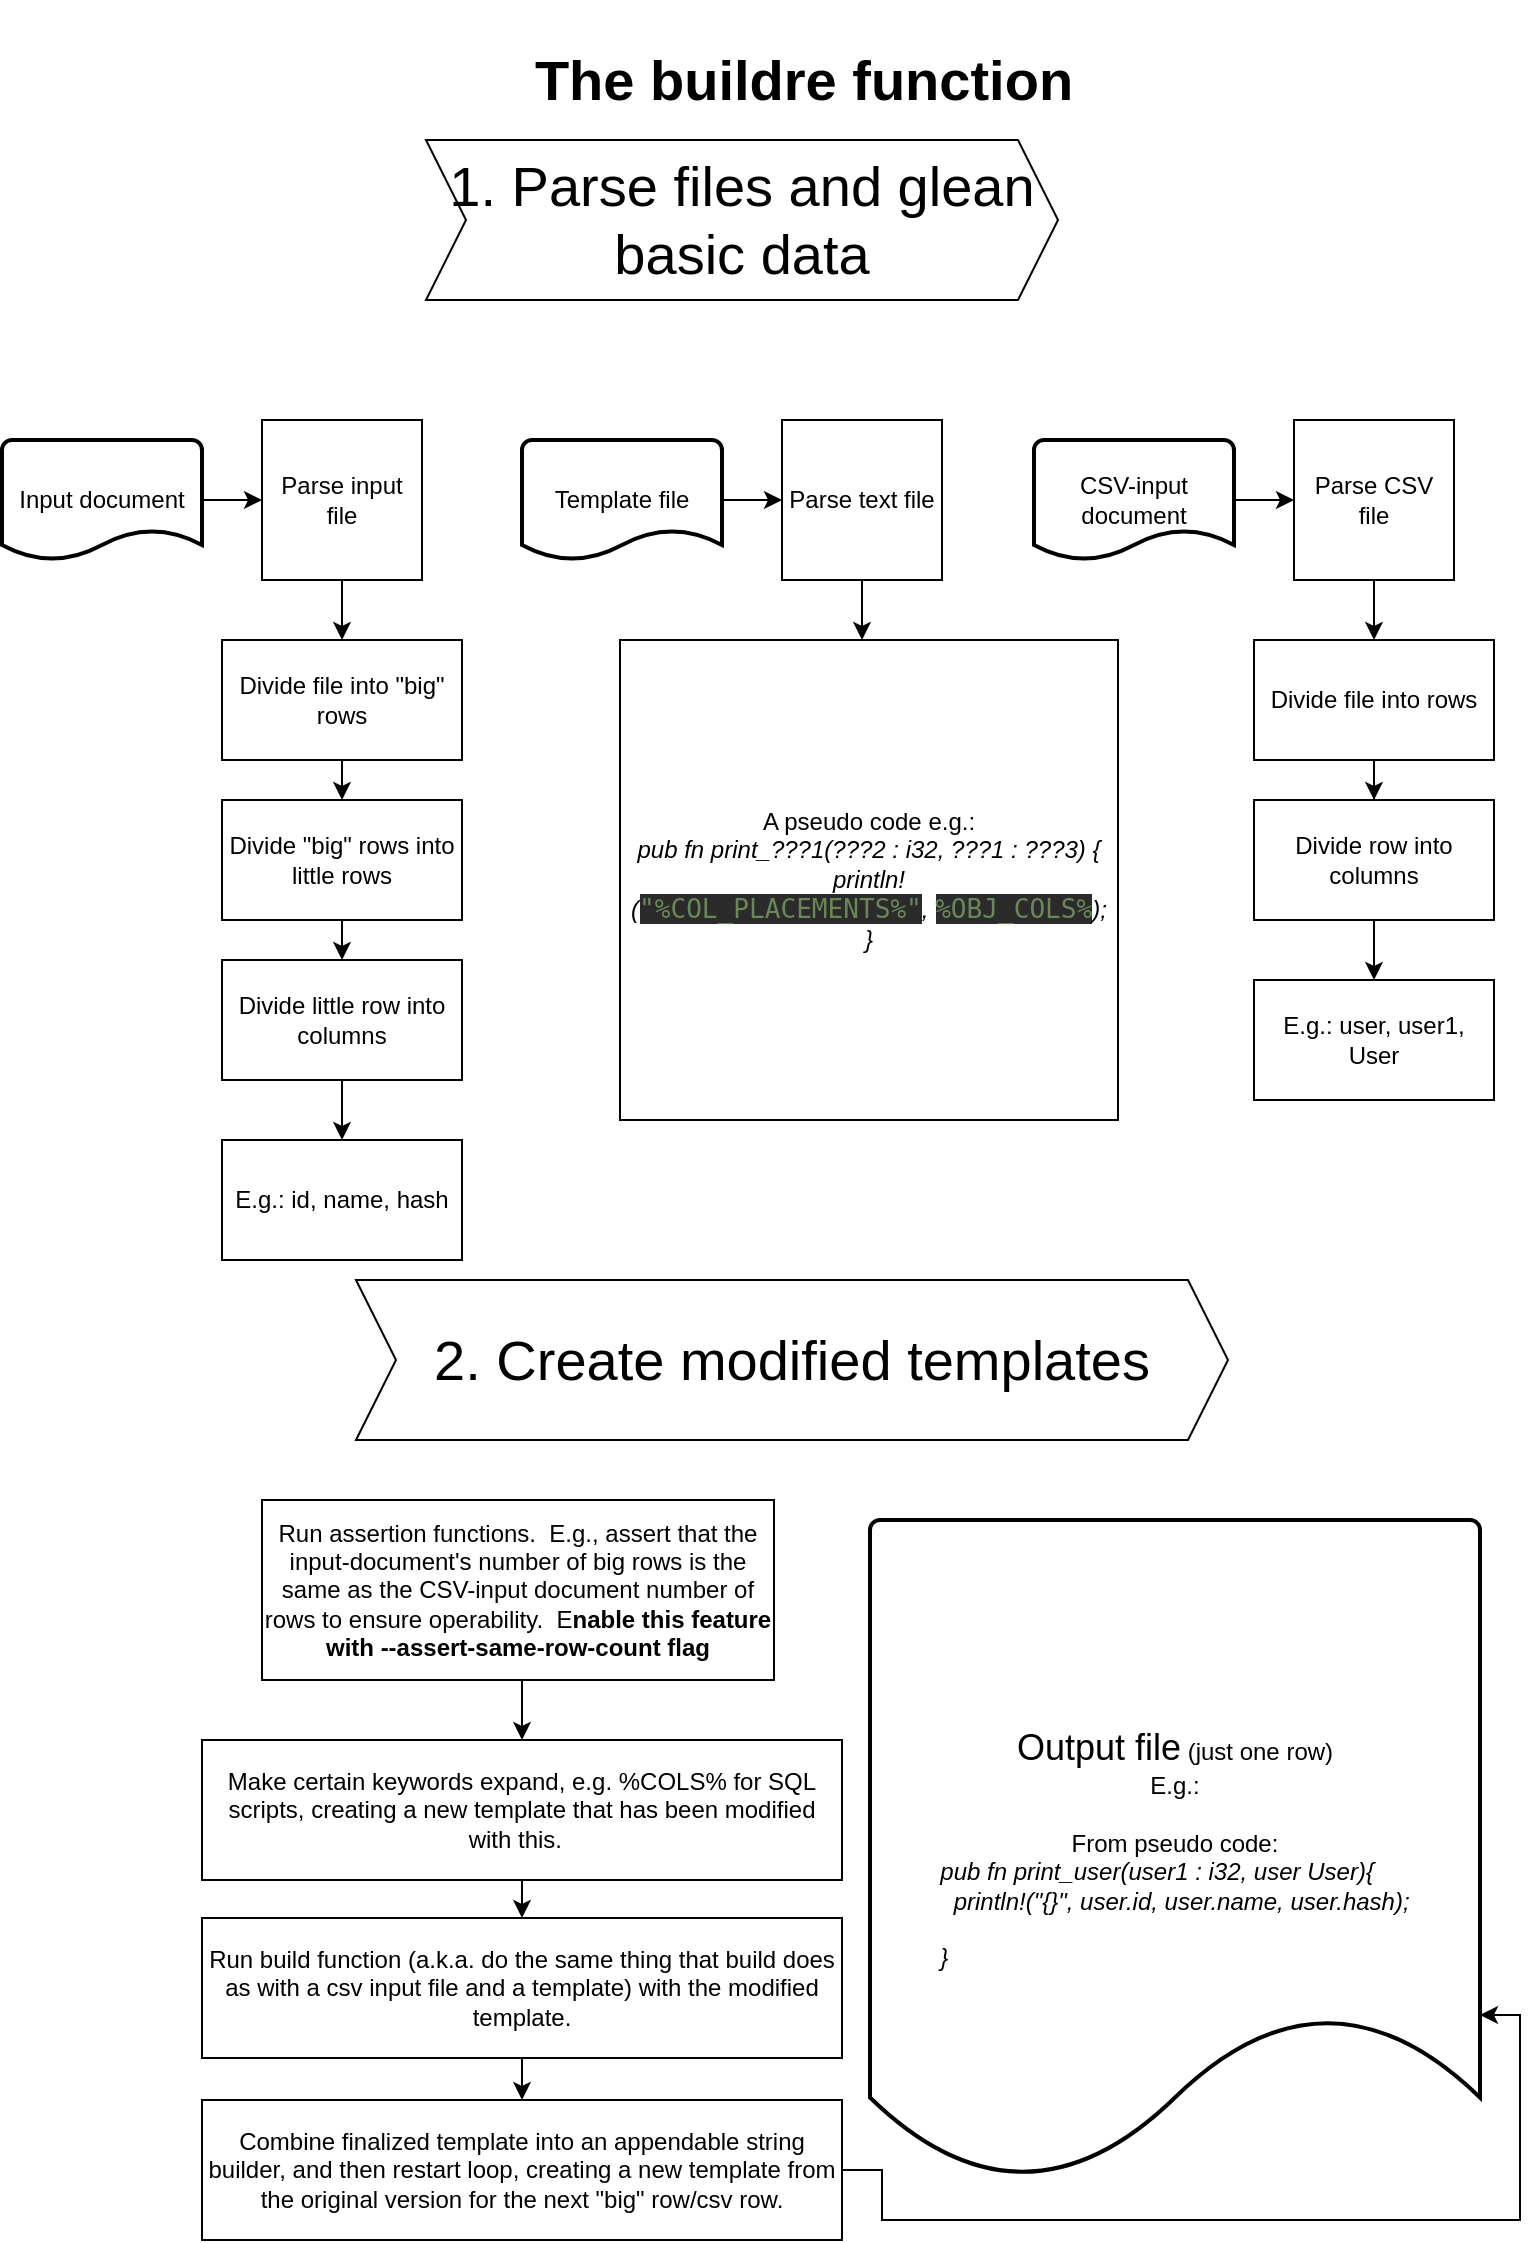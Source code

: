 <mxfile version="14.9.6" type="device"><diagram id="ySXLFOF1I1UKnJpNGj_G" name="Page-1"><mxGraphModel dx="2062" dy="1183" grid="1" gridSize="10" guides="1" tooltips="1" connect="1" arrows="1" fold="1" page="1" pageScale="1" pageWidth="827" pageHeight="1169" math="0" shadow="0"><root><mxCell id="0"/><mxCell id="1" parent="0"/><mxCell id="EehjIi2XfYjoWJ8-1Xfr-4" style="edgeStyle=orthogonalEdgeStyle;rounded=0;orthogonalLoop=1;jettySize=auto;html=1;exitX=0.5;exitY=1;exitDx=0;exitDy=0;entryX=0.5;entryY=0;entryDx=0;entryDy=0;" edge="1" parent="1" source="EehjIi2XfYjoWJ8-1Xfr-1" target="EehjIi2XfYjoWJ8-1Xfr-2"><mxGeometry relative="1" as="geometry"/></mxCell><mxCell id="EehjIi2XfYjoWJ8-1Xfr-1" value="Parse input file" style="whiteSpace=wrap;html=1;aspect=fixed;" vertex="1" parent="1"><mxGeometry x="171" y="240" width="80" height="80" as="geometry"/></mxCell><mxCell id="EehjIi2XfYjoWJ8-1Xfr-35" style="edgeStyle=orthogonalEdgeStyle;rounded=0;orthogonalLoop=1;jettySize=auto;html=1;exitX=0.5;exitY=1;exitDx=0;exitDy=0;entryX=0.5;entryY=0;entryDx=0;entryDy=0;fontSize=12;" edge="1" parent="1" source="EehjIi2XfYjoWJ8-1Xfr-2" target="EehjIi2XfYjoWJ8-1Xfr-34"><mxGeometry relative="1" as="geometry"/></mxCell><mxCell id="EehjIi2XfYjoWJ8-1Xfr-2" value="Divide file into &quot;big&quot; rows" style="rounded=0;whiteSpace=wrap;html=1;" vertex="1" parent="1"><mxGeometry x="151" y="350" width="120" height="60" as="geometry"/></mxCell><mxCell id="EehjIi2XfYjoWJ8-1Xfr-18" style="edgeStyle=orthogonalEdgeStyle;rounded=0;orthogonalLoop=1;jettySize=auto;html=1;exitX=0.5;exitY=1;exitDx=0;exitDy=0;entryX=0.5;entryY=0;entryDx=0;entryDy=0;fontSize=28;" edge="1" parent="1" source="EehjIi2XfYjoWJ8-1Xfr-3" target="EehjIi2XfYjoWJ8-1Xfr-6"><mxGeometry relative="1" as="geometry"/></mxCell><mxCell id="EehjIi2XfYjoWJ8-1Xfr-3" value="Divide little row into columns" style="rounded=0;whiteSpace=wrap;html=1;" vertex="1" parent="1"><mxGeometry x="151" y="510" width="120" height="60" as="geometry"/></mxCell><mxCell id="EehjIi2XfYjoWJ8-1Xfr-6" value="E.g.: id, name, hash" style="rounded=0;whiteSpace=wrap;html=1;" vertex="1" parent="1"><mxGeometry x="151" y="600" width="120" height="60" as="geometry"/></mxCell><mxCell id="EehjIi2XfYjoWJ8-1Xfr-8" style="edgeStyle=orthogonalEdgeStyle;rounded=0;orthogonalLoop=1;jettySize=auto;html=1;entryX=0;entryY=0.5;entryDx=0;entryDy=0;" edge="1" parent="1" source="EehjIi2XfYjoWJ8-1Xfr-7" target="EehjIi2XfYjoWJ8-1Xfr-1"><mxGeometry relative="1" as="geometry"/></mxCell><mxCell id="EehjIi2XfYjoWJ8-1Xfr-7" value="Input document" style="strokeWidth=2;html=1;shape=mxgraph.flowchart.document2;whiteSpace=wrap;size=0.25;" vertex="1" parent="1"><mxGeometry x="41" y="250" width="100" height="60" as="geometry"/></mxCell><mxCell id="EehjIi2XfYjoWJ8-1Xfr-9" style="edgeStyle=orthogonalEdgeStyle;rounded=0;orthogonalLoop=1;jettySize=auto;html=1;exitX=0.5;exitY=1;exitDx=0;exitDy=0;entryX=0.5;entryY=0;entryDx=0;entryDy=0;" edge="1" parent="1" source="EehjIi2XfYjoWJ8-1Xfr-10" target="EehjIi2XfYjoWJ8-1Xfr-12"><mxGeometry relative="1" as="geometry"/></mxCell><mxCell id="EehjIi2XfYjoWJ8-1Xfr-10" value="Parse CSV file" style="whiteSpace=wrap;html=1;aspect=fixed;" vertex="1" parent="1"><mxGeometry x="687" y="240" width="80" height="80" as="geometry"/></mxCell><mxCell id="EehjIi2XfYjoWJ8-1Xfr-11" style="edgeStyle=orthogonalEdgeStyle;rounded=0;orthogonalLoop=1;jettySize=auto;html=1;exitX=0.5;exitY=1;exitDx=0;exitDy=0;" edge="1" parent="1" source="EehjIi2XfYjoWJ8-1Xfr-12" target="EehjIi2XfYjoWJ8-1Xfr-13"><mxGeometry relative="1" as="geometry"/></mxCell><mxCell id="EehjIi2XfYjoWJ8-1Xfr-12" value="Divide file into rows" style="rounded=0;whiteSpace=wrap;html=1;" vertex="1" parent="1"><mxGeometry x="667" y="350" width="120" height="60" as="geometry"/></mxCell><mxCell id="EehjIi2XfYjoWJ8-1Xfr-33" style="edgeStyle=orthogonalEdgeStyle;rounded=0;orthogonalLoop=1;jettySize=auto;html=1;fontSize=12;" edge="1" parent="1" source="EehjIi2XfYjoWJ8-1Xfr-13" target="EehjIi2XfYjoWJ8-1Xfr-14"><mxGeometry relative="1" as="geometry"/></mxCell><mxCell id="EehjIi2XfYjoWJ8-1Xfr-13" value="Divide row into columns" style="rounded=0;whiteSpace=wrap;html=1;" vertex="1" parent="1"><mxGeometry x="667" y="430" width="120" height="60" as="geometry"/></mxCell><mxCell id="EehjIi2XfYjoWJ8-1Xfr-14" value="E.g.: user, user1, User" style="rounded=0;whiteSpace=wrap;html=1;" vertex="1" parent="1"><mxGeometry x="667" y="520" width="120" height="60" as="geometry"/></mxCell><mxCell id="EehjIi2XfYjoWJ8-1Xfr-15" style="edgeStyle=orthogonalEdgeStyle;rounded=0;orthogonalLoop=1;jettySize=auto;html=1;entryX=0;entryY=0.5;entryDx=0;entryDy=0;" edge="1" parent="1" source="EehjIi2XfYjoWJ8-1Xfr-16" target="EehjIi2XfYjoWJ8-1Xfr-10"><mxGeometry relative="1" as="geometry"/></mxCell><mxCell id="EehjIi2XfYjoWJ8-1Xfr-16" value="CSV-input document" style="strokeWidth=2;html=1;shape=mxgraph.flowchart.document2;whiteSpace=wrap;size=0.25;" vertex="1" parent="1"><mxGeometry x="557" y="250" width="100" height="60" as="geometry"/></mxCell><mxCell id="EehjIi2XfYjoWJ8-1Xfr-17" value="The buildre function" style="text;html=1;strokeColor=none;fillColor=none;align=center;verticalAlign=middle;whiteSpace=wrap;rounded=0;fontStyle=1;fontSize=28;" vertex="1" parent="1"><mxGeometry x="272" y="30" width="340" height="80" as="geometry"/></mxCell><mxCell id="EehjIi2XfYjoWJ8-1Xfr-19" style="edgeStyle=orthogonalEdgeStyle;rounded=0;orthogonalLoop=1;jettySize=auto;html=1;exitX=0.5;exitY=1;exitDx=0;exitDy=0;entryX=0.5;entryY=0;entryDx=0;entryDy=0;" edge="1" parent="1" source="EehjIi2XfYjoWJ8-1Xfr-20"><mxGeometry relative="1" as="geometry"><mxPoint x="471" y="350" as="targetPoint"/></mxGeometry></mxCell><mxCell id="EehjIi2XfYjoWJ8-1Xfr-20" value="Parse text file" style="whiteSpace=wrap;html=1;aspect=fixed;" vertex="1" parent="1"><mxGeometry x="431" y="240" width="80" height="80" as="geometry"/></mxCell><mxCell id="EehjIi2XfYjoWJ8-1Xfr-21" style="edgeStyle=orthogonalEdgeStyle;rounded=0;orthogonalLoop=1;jettySize=auto;html=1;exitX=0.5;exitY=1;exitDx=0;exitDy=0;" edge="1" parent="1"><mxGeometry relative="1" as="geometry"><mxPoint x="471" y="410" as="sourcePoint"/><mxPoint x="471" y="430" as="targetPoint"/><Array as="points"><mxPoint x="471" y="420"/><mxPoint x="501" y="420"/><mxPoint x="501" y="430"/></Array></mxGeometry></mxCell><mxCell id="EehjIi2XfYjoWJ8-1Xfr-24" value="A pseudo code e.g.:&lt;br&gt;&lt;i&gt;pub fn print_???1(???2 : i32, ???1 : ???3) {&lt;br&gt;println!(&lt;/i&gt;&lt;span style=&quot;color: rgb(106 , 135 , 89) ; background-color: rgb(43 , 43 , 43) ; font-family: &amp;#34;jetbrains mono&amp;#34; , monospace ; font-size: 9.8pt&quot;&gt;&quot;%COL_PLACEMENTS%&quot;&lt;/span&gt;&lt;i&gt;,&amp;nbsp;&lt;/i&gt;&lt;span style=&quot;color: rgb(106 , 135 , 89) ; background-color: rgb(43 , 43 , 43) ; font-family: &amp;#34;jetbrains mono&amp;#34; , monospace ; font-size: 9.8pt&quot;&gt;%OBJ_COLS%&lt;/span&gt;&lt;i&gt;);&lt;/i&gt;&lt;br&gt;&lt;i&gt;}&lt;/i&gt;" style="rounded=0;whiteSpace=wrap;html=1;" vertex="1" parent="1"><mxGeometry x="350" y="350" width="249" height="240" as="geometry"/></mxCell><mxCell id="EehjIi2XfYjoWJ8-1Xfr-25" style="edgeStyle=orthogonalEdgeStyle;rounded=0;orthogonalLoop=1;jettySize=auto;html=1;entryX=0;entryY=0.5;entryDx=0;entryDy=0;" edge="1" parent="1" source="EehjIi2XfYjoWJ8-1Xfr-26" target="EehjIi2XfYjoWJ8-1Xfr-20"><mxGeometry relative="1" as="geometry"/></mxCell><mxCell id="EehjIi2XfYjoWJ8-1Xfr-26" value="Template file" style="strokeWidth=2;html=1;shape=mxgraph.flowchart.document2;whiteSpace=wrap;size=0.25;" vertex="1" parent="1"><mxGeometry x="301" y="250" width="100" height="60" as="geometry"/></mxCell><mxCell id="EehjIi2XfYjoWJ8-1Xfr-27" value="2. Create modified templates" style="shape=step;perimeter=stepPerimeter;whiteSpace=wrap;html=1;fixedSize=1;fontSize=28;" vertex="1" parent="1"><mxGeometry x="218" y="670" width="436" height="80" as="geometry"/></mxCell><mxCell id="EehjIi2XfYjoWJ8-1Xfr-28" value="1. Parse files and glean basic data" style="shape=step;perimeter=stepPerimeter;whiteSpace=wrap;html=1;fixedSize=1;fontSize=28;" vertex="1" parent="1"><mxGeometry x="253" y="100" width="316" height="80" as="geometry"/></mxCell><mxCell id="EehjIi2XfYjoWJ8-1Xfr-38" style="edgeStyle=orthogonalEdgeStyle;rounded=0;orthogonalLoop=1;jettySize=auto;html=1;exitX=0.5;exitY=1;exitDx=0;exitDy=0;entryX=0.5;entryY=0;entryDx=0;entryDy=0;fontSize=12;" edge="1" parent="1" source="EehjIi2XfYjoWJ8-1Xfr-30" target="EehjIi2XfYjoWJ8-1Xfr-31"><mxGeometry relative="1" as="geometry"/></mxCell><mxCell id="EehjIi2XfYjoWJ8-1Xfr-30" value="Run assertion functions.&amp;nbsp; E.g., assert that the input-document's number of big rows is the same as the CSV-input document number of rows to ensure operability.&amp;nbsp; E&lt;b&gt;nable this feature with --assert-same-row-count flag&lt;/b&gt;" style="rounded=0;whiteSpace=wrap;html=1;" vertex="1" parent="1"><mxGeometry x="171" y="780" width="256" height="90" as="geometry"/></mxCell><mxCell id="EehjIi2XfYjoWJ8-1Xfr-39" style="edgeStyle=orthogonalEdgeStyle;rounded=0;orthogonalLoop=1;jettySize=auto;html=1;exitX=0.5;exitY=1;exitDx=0;exitDy=0;entryX=0.5;entryY=0;entryDx=0;entryDy=0;fontSize=12;" edge="1" parent="1" source="EehjIi2XfYjoWJ8-1Xfr-31" target="EehjIi2XfYjoWJ8-1Xfr-37"><mxGeometry relative="1" as="geometry"/></mxCell><mxCell id="EehjIi2XfYjoWJ8-1Xfr-31" value="Make certain keywords expand, e.g. %COLS% for SQL scripts, creating a new template that has been modified with this.&amp;nbsp;&amp;nbsp;" style="rounded=0;whiteSpace=wrap;html=1;fontSize=12;" vertex="1" parent="1"><mxGeometry x="141" y="900" width="320" height="70" as="geometry"/></mxCell><mxCell id="EehjIi2XfYjoWJ8-1Xfr-36" style="edgeStyle=orthogonalEdgeStyle;rounded=0;orthogonalLoop=1;jettySize=auto;html=1;exitX=0.5;exitY=1;exitDx=0;exitDy=0;entryX=0.5;entryY=0;entryDx=0;entryDy=0;fontSize=12;" edge="1" parent="1" source="EehjIi2XfYjoWJ8-1Xfr-34" target="EehjIi2XfYjoWJ8-1Xfr-3"><mxGeometry relative="1" as="geometry"/></mxCell><mxCell id="EehjIi2XfYjoWJ8-1Xfr-34" value="Divide &quot;big&quot; rows into little rows" style="rounded=0;whiteSpace=wrap;html=1;" vertex="1" parent="1"><mxGeometry x="151" y="430" width="120" height="60" as="geometry"/></mxCell><mxCell id="EehjIi2XfYjoWJ8-1Xfr-41" style="edgeStyle=orthogonalEdgeStyle;rounded=0;orthogonalLoop=1;jettySize=auto;html=1;fontSize=12;" edge="1" parent="1" source="EehjIi2XfYjoWJ8-1Xfr-37" target="EehjIi2XfYjoWJ8-1Xfr-40"><mxGeometry relative="1" as="geometry"/></mxCell><mxCell id="EehjIi2XfYjoWJ8-1Xfr-37" value="Run build function (a.k.a. do the same thing that build does as with a csv input file and a template) with the modified template." style="rounded=0;whiteSpace=wrap;html=1;fontSize=12;" vertex="1" parent="1"><mxGeometry x="141" y="989" width="320" height="70" as="geometry"/></mxCell><mxCell id="EehjIi2XfYjoWJ8-1Xfr-43" style="edgeStyle=orthogonalEdgeStyle;rounded=0;orthogonalLoop=1;jettySize=auto;html=1;exitX=1;exitY=0.5;exitDx=0;exitDy=0;entryX=1;entryY=0.75;entryDx=0;entryDy=0;entryPerimeter=0;fontSize=12;" edge="1" parent="1" source="EehjIi2XfYjoWJ8-1Xfr-40" target="EehjIi2XfYjoWJ8-1Xfr-42"><mxGeometry relative="1" as="geometry"/></mxCell><mxCell id="EehjIi2XfYjoWJ8-1Xfr-40" value="Combine finalized template into an appendable string builder, and then restart loop, creating a new template from the original version for the next &quot;big&quot; row/csv row." style="rounded=0;whiteSpace=wrap;html=1;fontSize=12;" vertex="1" parent="1"><mxGeometry x="141" y="1080" width="320" height="70" as="geometry"/></mxCell><mxCell id="EehjIi2XfYjoWJ8-1Xfr-42" value="&lt;font style=&quot;font-size: 18px&quot;&gt;Output file&lt;/font&gt; (just one row)&lt;br&gt;E.g.:&lt;br&gt;&lt;br&gt;From pseudo code:&lt;br&gt;&lt;div style=&quot;text-align: left&quot;&gt;&lt;i&gt;pub fn print_user(user1 : i32, user User){&lt;/i&gt;&lt;/div&gt;&lt;i&gt;&lt;div style=&quot;text-align: left&quot;&gt;&lt;i&gt;&amp;nbsp; println!(&quot;{}&quot;, user.id, user.name, user.hash);&lt;/i&gt;&lt;/div&gt;&lt;div style=&quot;text-align: left&quot;&gt;&lt;i&gt;&lt;br&gt;&lt;/i&gt;&lt;/div&gt;&lt;div style=&quot;text-align: left&quot;&gt;&lt;i&gt;}&lt;/i&gt;&lt;/div&gt;&lt;/i&gt;" style="strokeWidth=2;html=1;shape=mxgraph.flowchart.document2;whiteSpace=wrap;size=0.25;fontSize=12;" vertex="1" parent="1"><mxGeometry x="475" y="790" width="305" height="330" as="geometry"/></mxCell></root></mxGraphModel></diagram></mxfile>